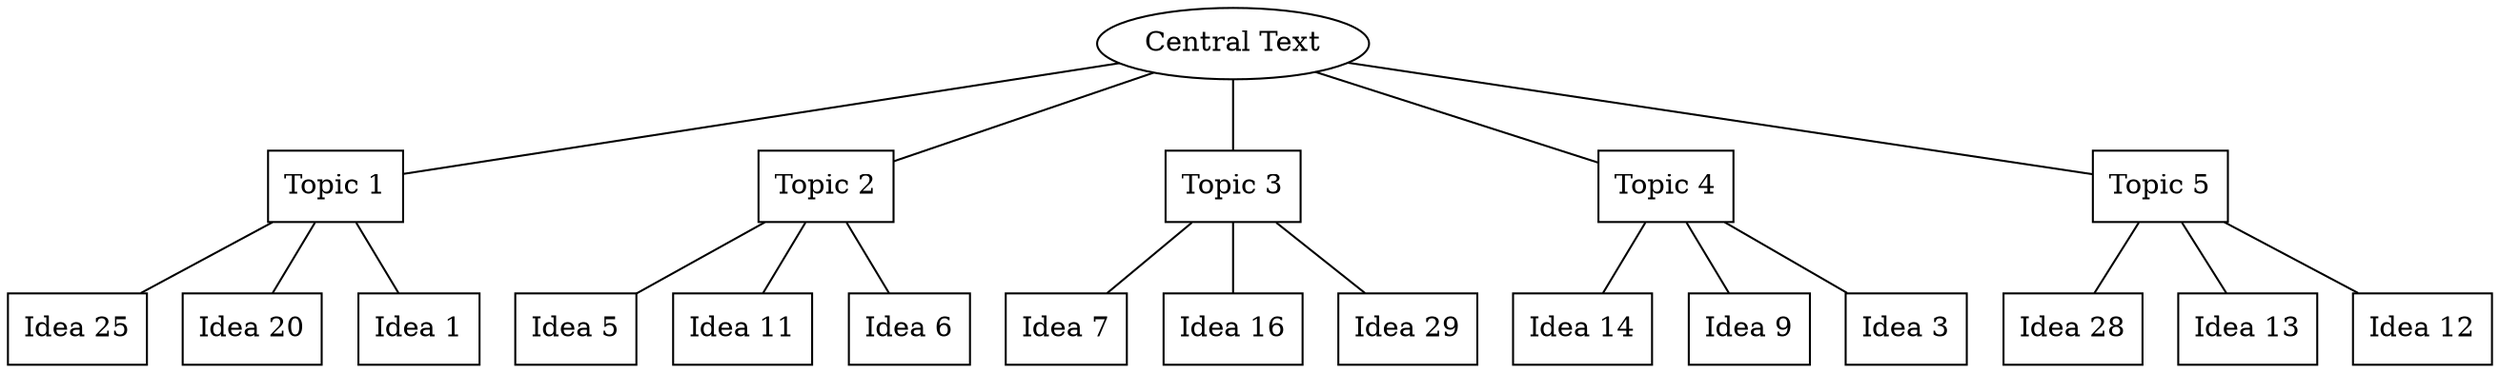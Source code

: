graph mind_map {
	node [shape=ellipse]
	"Central Text"
	node [shape=box]
	"Topic 1"
	"Central Text" -- "Topic 1"
	"Topic 2"
	"Central Text" -- "Topic 2"
	"Topic 3"
	"Central Text" -- "Topic 3"
	"Topic 4"
	"Central Text" -- "Topic 4"
	"Topic 5"
	"Central Text" -- "Topic 5"
	"Idea 7"
	"Topic 3" -- "Idea 7"
	"Idea 16"
	"Topic 3" -- "Idea 16"
	"Idea 29"
	"Topic 3" -- "Idea 29"
	"Idea 28"
	"Topic 5" -- "Idea 28"
	"Idea 13"
	"Topic 5" -- "Idea 13"
	"Idea 12"
	"Topic 5" -- "Idea 12"
	"Idea 14"
	"Topic 4" -- "Idea 14"
	"Idea 9"
	"Topic 4" -- "Idea 9"
	"Idea 3"
	"Topic 4" -- "Idea 3"
	"Idea 5"
	"Topic 2" -- "Idea 5"
	"Idea 11"
	"Topic 2" -- "Idea 11"
	"Idea 6"
	"Topic 2" -- "Idea 6"
	"Idea 25"
	"Topic 1" -- "Idea 25"
	"Idea 20"
	"Topic 1" -- "Idea 20"
	"Idea 1"
	"Topic 1" -- "Idea 1"
}
